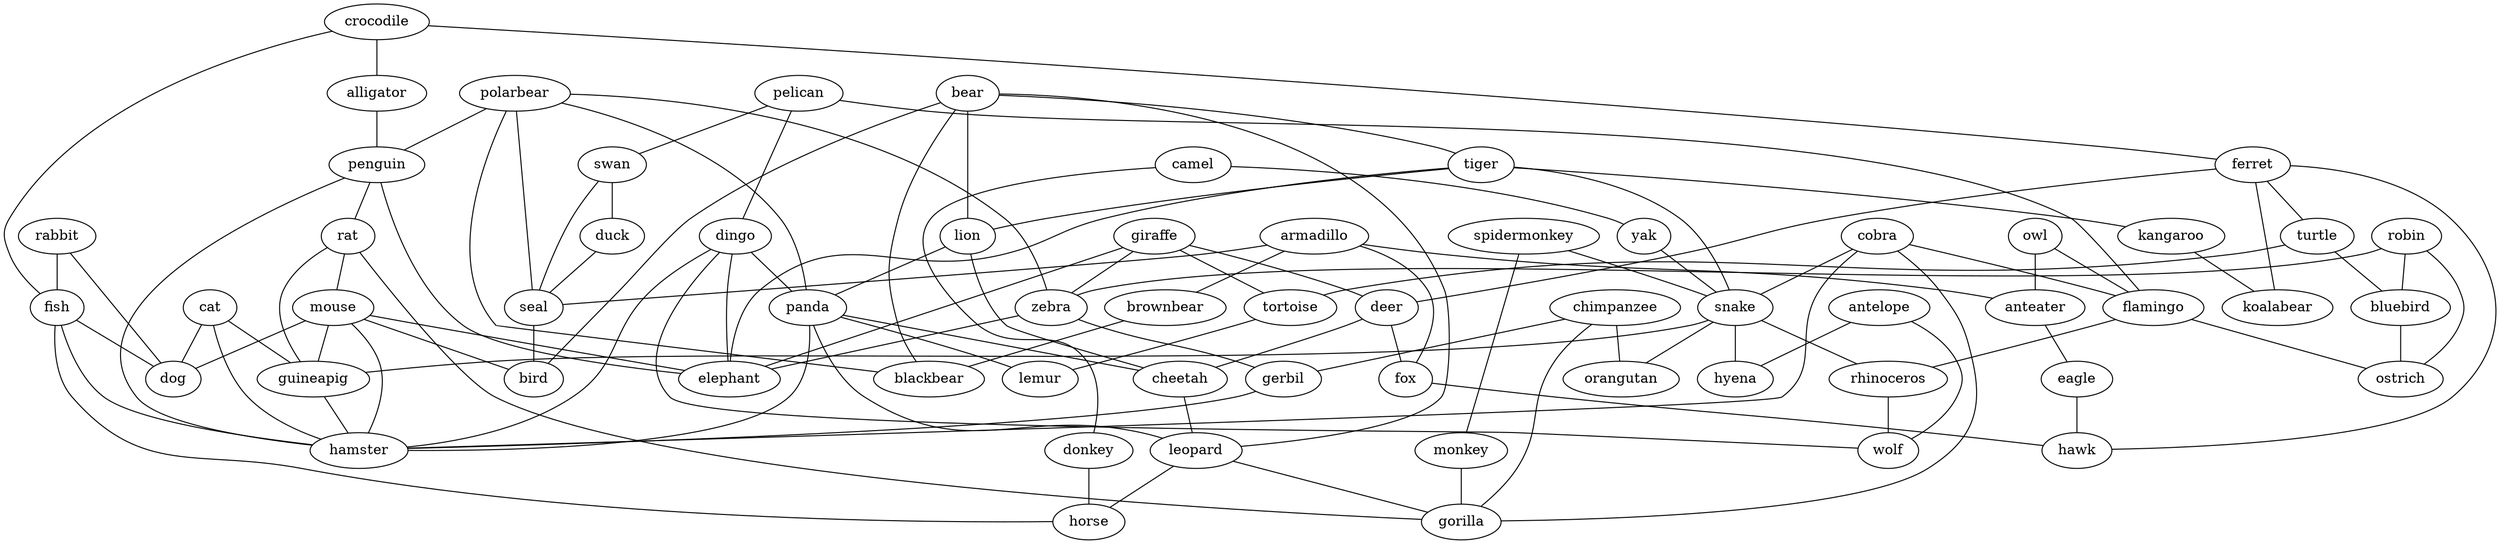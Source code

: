 strict graph  {
	pelican -- swan	 [weight=1];
	pelican -- flamingo	 [weight=1];
	pelican -- dingo	 [weight=1];
	antelope -- hyena	 [weight=1];
	antelope -- wolf	 [weight=1];
	swan -- duck	 [weight=1];
	swan -- seal	 [weight=1];
	camel -- yak	 [weight=1];
	camel -- donkey	 [weight=1];
	cobra -- snake	 [weight=1];
	cobra -- flamingo	 [weight=1];
	cobra -- gorilla	 [weight=1];
	cobra -- hamster	 [weight=1];
	spidermonkey -- monkey	 [weight=1];
	spidermonkey -- snake	 [weight=1];
	crocodile -- alligator	 [weight=1];
	crocodile -- ferret	 [weight=1];
	crocodile -- fish	 [weight=1];
	duck -- seal	 [weight=1];
	owl -- flamingo	 [weight=1];
	owl -- anteater	 [weight=1];
	monkey -- gorilla	 [weight=1];
	alligator -- penguin	 [weight=1];
	polarbear -- penguin	 [weight=1];
	polarbear -- zebra	 [weight=1];
	polarbear -- seal	 [weight=1];
	polarbear -- panda	 [weight=1];
	polarbear -- blackbear	 [weight=1];
	yak -- snake	 [weight=1];
	bear -- tiger	 [weight=1];
	bear -- lion	 [weight=1];
	bear -- bird	 [weight=1];
	bear -- leopard	 [weight=1];
	bear -- blackbear	 [weight=1];
	tiger -- snake	 [weight=1];
	tiger -- lion	 [weight=1];
	tiger -- elephant	 [weight=1];
	tiger -- kangaroo	 [weight=1];
	ferret -- turtle	 [weight=1];
	ferret -- deer	 [weight=1];
	ferret -- hawk	 [weight=1];
	ferret -- koalabear	 [weight=1];
	giraffe -- deer	 [weight=1];
	giraffe -- zebra	 [weight=1];
	giraffe -- elephant	 [weight=1];
	giraffe -- tortoise	 [weight=1];
	armadillo -- anteater	 [weight=1];
	armadillo -- seal	 [weight=1];
	armadillo -- fox	 [weight=1];
	armadillo -- brownbear	 [weight=1];
	snake -- rhinoceros	 [weight=1];
	snake -- guineapig	 [weight=1];
	snake -- hyena	 [weight=1];
	snake -- orangutan	 [weight=1];
	rabbit -- fish	 [weight=1];
	rabbit -- dog	 [weight=1];
	penguin -- rat	 [weight=1];
	penguin -- elephant	 [weight=1];
	penguin -- hamster	 [weight=1];
	flamingo -- rhinoceros	 [weight=1];
	flamingo -- ostrich	 [weight=1];
	dingo -- panda	 [weight=1];
	dingo -- elephant	 [weight=1];
	dingo -- wolf	 [weight=1];
	dingo -- hamster	 [weight=1];
	lion -- panda	 [weight=1];
	lion -- cheetah	 [weight=1];
	cat -- guineapig	 [weight=1];
	cat -- dog	 [weight=1];
	cat -- hamster	 [weight=1];
	robin -- zebra	 [weight=1];
	robin -- bluebird	 [weight=1];
	robin -- ostrich	 [weight=1];
	turtle -- bluebird	 [weight=1];
	turtle -- tortoise	 [weight=1];
	donkey -- horse	 [weight=1];
	fish -- horse	 [weight=1];
	fish -- dog	 [weight=1];
	fish -- hamster	 [weight=1];
	deer -- fox	 [weight=1];
	deer -- cheetah	 [weight=1];
	rat -- mouse	 [weight=1];
	rat -- guineapig	 [weight=1];
	rat -- gorilla	 [weight=1];
	zebra -- elephant	 [weight=1];
	zebra -- gerbil	 [weight=1];
	anteater -- eagle	 [weight=1];
	seal -- bird	 [weight=1];
	mouse -- guineapig	 [weight=1];
	mouse -- elephant	 [weight=1];
	mouse -- bird	 [weight=1];
	mouse -- dog	 [weight=1];
	mouse -- hamster	 [weight=1];
	panda -- cheetah	 [weight=1];
	panda -- leopard	 [weight=1];
	panda -- lemur	 [weight=1];
	panda -- hamster	 [weight=1];
	fox -- hawk	 [weight=1];
	rhinoceros -- wolf	 [weight=1];
	guineapig -- hamster	 [weight=1];
	cheetah -- leopard	 [weight=1];
	brownbear -- blackbear	 [weight=1];
	eagle -- hawk	 [weight=1];
	kangaroo -- koalabear	 [weight=1];
	leopard -- horse	 [weight=1];
	leopard -- gorilla	 [weight=1];
	chimpanzee -- gerbil	 [weight=1];
	chimpanzee -- gorilla	 [weight=1];
	chimpanzee -- orangutan	 [weight=1];
	bluebird -- ostrich	 [weight=1];
	gerbil -- hamster	 [weight=1];
	tortoise -- lemur	 [weight=1];
}
